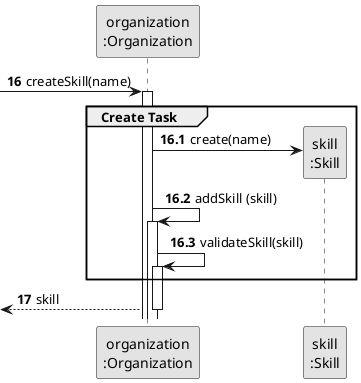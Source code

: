 @startuml
skinparam monochrome true
skinparam packageStyle rectangle
skinparam shadowing false

participant "organization\n:Organization" as ORG
participant "skill\n:Skill" as TAREFA

autonumber 16
-> ORG: createSkill(name)

autonumber 16.1
activate ORG
    group Create Task

        ORG -> TAREFA**: create(name)
        ORG -> ORG: addSkill (skill)

        activate ORG
            ORG -> ORG: validateSkill(skill)
            activate ORG
    end

    autonumber 17
    <-- ORG : skill
deactivate ORG


@enduml